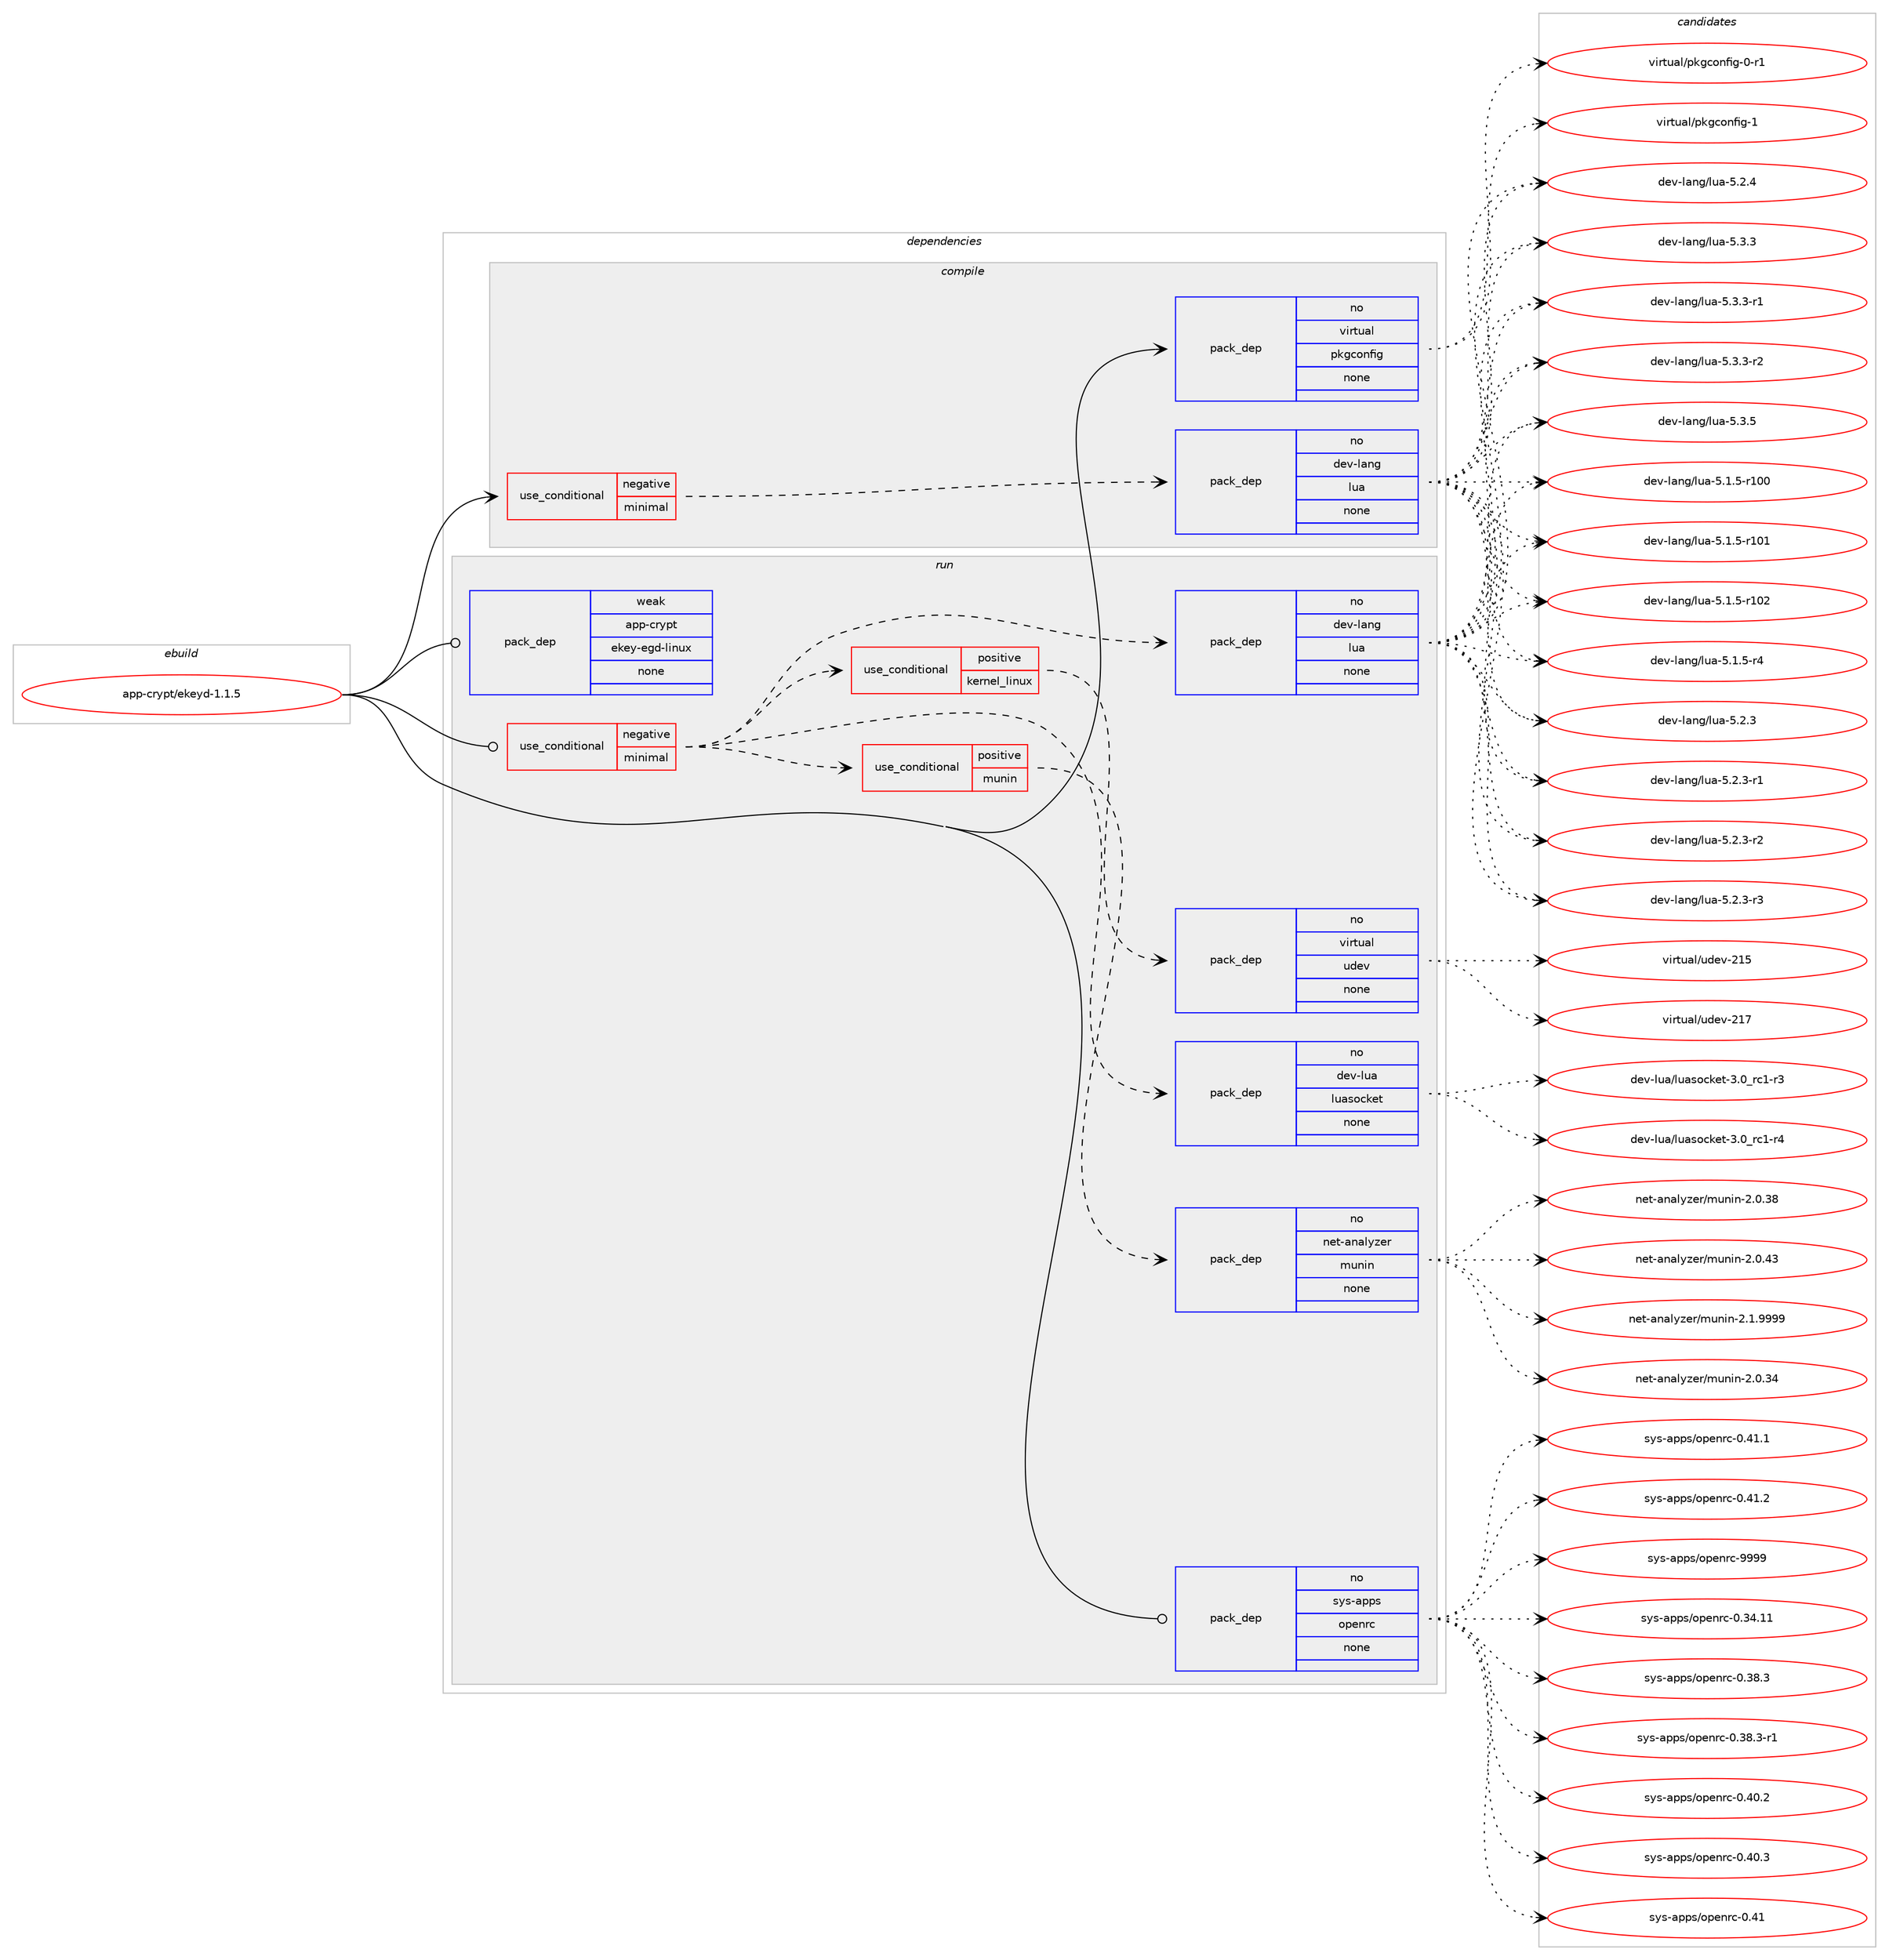 digraph prolog {

# *************
# Graph options
# *************

newrank=true;
concentrate=true;
compound=true;
graph [rankdir=LR,fontname=Helvetica,fontsize=10,ranksep=1.5];#, ranksep=2.5, nodesep=0.2];
edge  [arrowhead=vee];
node  [fontname=Helvetica,fontsize=10];

# **********
# The ebuild
# **********

subgraph cluster_leftcol {
color=gray;
rank=same;
label=<<i>ebuild</i>>;
id [label="app-crypt/ekeyd-1.1.5", color=red, width=4, href="../app-crypt/ekeyd-1.1.5.svg"];
}

# ****************
# The dependencies
# ****************

subgraph cluster_midcol {
color=gray;
label=<<i>dependencies</i>>;
subgraph cluster_compile {
fillcolor="#eeeeee";
style=filled;
label=<<i>compile</i>>;
subgraph cond347629 {
dependency1275461 [label=<<TABLE BORDER="0" CELLBORDER="1" CELLSPACING="0" CELLPADDING="4"><TR><TD ROWSPAN="3" CELLPADDING="10">use_conditional</TD></TR><TR><TD>negative</TD></TR><TR><TD>minimal</TD></TR></TABLE>>, shape=none, color=red];
subgraph pack908024 {
dependency1275462 [label=<<TABLE BORDER="0" CELLBORDER="1" CELLSPACING="0" CELLPADDING="4" WIDTH="220"><TR><TD ROWSPAN="6" CELLPADDING="30">pack_dep</TD></TR><TR><TD WIDTH="110">no</TD></TR><TR><TD>dev-lang</TD></TR><TR><TD>lua</TD></TR><TR><TD>none</TD></TR><TR><TD></TD></TR></TABLE>>, shape=none, color=blue];
}
dependency1275461:e -> dependency1275462:w [weight=20,style="dashed",arrowhead="vee"];
}
id:e -> dependency1275461:w [weight=20,style="solid",arrowhead="vee"];
subgraph pack908025 {
dependency1275463 [label=<<TABLE BORDER="0" CELLBORDER="1" CELLSPACING="0" CELLPADDING="4" WIDTH="220"><TR><TD ROWSPAN="6" CELLPADDING="30">pack_dep</TD></TR><TR><TD WIDTH="110">no</TD></TR><TR><TD>virtual</TD></TR><TR><TD>pkgconfig</TD></TR><TR><TD>none</TD></TR><TR><TD></TD></TR></TABLE>>, shape=none, color=blue];
}
id:e -> dependency1275463:w [weight=20,style="solid",arrowhead="vee"];
}
subgraph cluster_compileandrun {
fillcolor="#eeeeee";
style=filled;
label=<<i>compile and run</i>>;
}
subgraph cluster_run {
fillcolor="#eeeeee";
style=filled;
label=<<i>run</i>>;
subgraph cond347630 {
dependency1275464 [label=<<TABLE BORDER="0" CELLBORDER="1" CELLSPACING="0" CELLPADDING="4"><TR><TD ROWSPAN="3" CELLPADDING="10">use_conditional</TD></TR><TR><TD>negative</TD></TR><TR><TD>minimal</TD></TR></TABLE>>, shape=none, color=red];
subgraph pack908026 {
dependency1275465 [label=<<TABLE BORDER="0" CELLBORDER="1" CELLSPACING="0" CELLPADDING="4" WIDTH="220"><TR><TD ROWSPAN="6" CELLPADDING="30">pack_dep</TD></TR><TR><TD WIDTH="110">no</TD></TR><TR><TD>dev-lang</TD></TR><TR><TD>lua</TD></TR><TR><TD>none</TD></TR><TR><TD></TD></TR></TABLE>>, shape=none, color=blue];
}
dependency1275464:e -> dependency1275465:w [weight=20,style="dashed",arrowhead="vee"];
subgraph pack908027 {
dependency1275466 [label=<<TABLE BORDER="0" CELLBORDER="1" CELLSPACING="0" CELLPADDING="4" WIDTH="220"><TR><TD ROWSPAN="6" CELLPADDING="30">pack_dep</TD></TR><TR><TD WIDTH="110">no</TD></TR><TR><TD>dev-lua</TD></TR><TR><TD>luasocket</TD></TR><TR><TD>none</TD></TR><TR><TD></TD></TR></TABLE>>, shape=none, color=blue];
}
dependency1275464:e -> dependency1275466:w [weight=20,style="dashed",arrowhead="vee"];
subgraph cond347631 {
dependency1275467 [label=<<TABLE BORDER="0" CELLBORDER="1" CELLSPACING="0" CELLPADDING="4"><TR><TD ROWSPAN="3" CELLPADDING="10">use_conditional</TD></TR><TR><TD>positive</TD></TR><TR><TD>kernel_linux</TD></TR></TABLE>>, shape=none, color=red];
subgraph pack908028 {
dependency1275468 [label=<<TABLE BORDER="0" CELLBORDER="1" CELLSPACING="0" CELLPADDING="4" WIDTH="220"><TR><TD ROWSPAN="6" CELLPADDING="30">pack_dep</TD></TR><TR><TD WIDTH="110">no</TD></TR><TR><TD>virtual</TD></TR><TR><TD>udev</TD></TR><TR><TD>none</TD></TR><TR><TD></TD></TR></TABLE>>, shape=none, color=blue];
}
dependency1275467:e -> dependency1275468:w [weight=20,style="dashed",arrowhead="vee"];
}
dependency1275464:e -> dependency1275467:w [weight=20,style="dashed",arrowhead="vee"];
subgraph cond347632 {
dependency1275469 [label=<<TABLE BORDER="0" CELLBORDER="1" CELLSPACING="0" CELLPADDING="4"><TR><TD ROWSPAN="3" CELLPADDING="10">use_conditional</TD></TR><TR><TD>positive</TD></TR><TR><TD>munin</TD></TR></TABLE>>, shape=none, color=red];
subgraph pack908029 {
dependency1275470 [label=<<TABLE BORDER="0" CELLBORDER="1" CELLSPACING="0" CELLPADDING="4" WIDTH="220"><TR><TD ROWSPAN="6" CELLPADDING="30">pack_dep</TD></TR><TR><TD WIDTH="110">no</TD></TR><TR><TD>net-analyzer</TD></TR><TR><TD>munin</TD></TR><TR><TD>none</TD></TR><TR><TD></TD></TR></TABLE>>, shape=none, color=blue];
}
dependency1275469:e -> dependency1275470:w [weight=20,style="dashed",arrowhead="vee"];
}
dependency1275464:e -> dependency1275469:w [weight=20,style="dashed",arrowhead="vee"];
}
id:e -> dependency1275464:w [weight=20,style="solid",arrowhead="odot"];
subgraph pack908030 {
dependency1275471 [label=<<TABLE BORDER="0" CELLBORDER="1" CELLSPACING="0" CELLPADDING="4" WIDTH="220"><TR><TD ROWSPAN="6" CELLPADDING="30">pack_dep</TD></TR><TR><TD WIDTH="110">no</TD></TR><TR><TD>sys-apps</TD></TR><TR><TD>openrc</TD></TR><TR><TD>none</TD></TR><TR><TD></TD></TR></TABLE>>, shape=none, color=blue];
}
id:e -> dependency1275471:w [weight=20,style="solid",arrowhead="odot"];
subgraph pack908031 {
dependency1275472 [label=<<TABLE BORDER="0" CELLBORDER="1" CELLSPACING="0" CELLPADDING="4" WIDTH="220"><TR><TD ROWSPAN="6" CELLPADDING="30">pack_dep</TD></TR><TR><TD WIDTH="110">weak</TD></TR><TR><TD>app-crypt</TD></TR><TR><TD>ekey-egd-linux</TD></TR><TR><TD>none</TD></TR><TR><TD></TD></TR></TABLE>>, shape=none, color=blue];
}
id:e -> dependency1275472:w [weight=20,style="solid",arrowhead="odot"];
}
}

# **************
# The candidates
# **************

subgraph cluster_choices {
rank=same;
color=gray;
label=<<i>candidates</i>>;

subgraph choice908024 {
color=black;
nodesep=1;
choice1001011184510897110103471081179745534649465345114494848 [label="dev-lang/lua-5.1.5-r100", color=red, width=4,href="../dev-lang/lua-5.1.5-r100.svg"];
choice1001011184510897110103471081179745534649465345114494849 [label="dev-lang/lua-5.1.5-r101", color=red, width=4,href="../dev-lang/lua-5.1.5-r101.svg"];
choice1001011184510897110103471081179745534649465345114494850 [label="dev-lang/lua-5.1.5-r102", color=red, width=4,href="../dev-lang/lua-5.1.5-r102.svg"];
choice100101118451089711010347108117974553464946534511452 [label="dev-lang/lua-5.1.5-r4", color=red, width=4,href="../dev-lang/lua-5.1.5-r4.svg"];
choice10010111845108971101034710811797455346504651 [label="dev-lang/lua-5.2.3", color=red, width=4,href="../dev-lang/lua-5.2.3.svg"];
choice100101118451089711010347108117974553465046514511449 [label="dev-lang/lua-5.2.3-r1", color=red, width=4,href="../dev-lang/lua-5.2.3-r1.svg"];
choice100101118451089711010347108117974553465046514511450 [label="dev-lang/lua-5.2.3-r2", color=red, width=4,href="../dev-lang/lua-5.2.3-r2.svg"];
choice100101118451089711010347108117974553465046514511451 [label="dev-lang/lua-5.2.3-r3", color=red, width=4,href="../dev-lang/lua-5.2.3-r3.svg"];
choice10010111845108971101034710811797455346504652 [label="dev-lang/lua-5.2.4", color=red, width=4,href="../dev-lang/lua-5.2.4.svg"];
choice10010111845108971101034710811797455346514651 [label="dev-lang/lua-5.3.3", color=red, width=4,href="../dev-lang/lua-5.3.3.svg"];
choice100101118451089711010347108117974553465146514511449 [label="dev-lang/lua-5.3.3-r1", color=red, width=4,href="../dev-lang/lua-5.3.3-r1.svg"];
choice100101118451089711010347108117974553465146514511450 [label="dev-lang/lua-5.3.3-r2", color=red, width=4,href="../dev-lang/lua-5.3.3-r2.svg"];
choice10010111845108971101034710811797455346514653 [label="dev-lang/lua-5.3.5", color=red, width=4,href="../dev-lang/lua-5.3.5.svg"];
dependency1275462:e -> choice1001011184510897110103471081179745534649465345114494848:w [style=dotted,weight="100"];
dependency1275462:e -> choice1001011184510897110103471081179745534649465345114494849:w [style=dotted,weight="100"];
dependency1275462:e -> choice1001011184510897110103471081179745534649465345114494850:w [style=dotted,weight="100"];
dependency1275462:e -> choice100101118451089711010347108117974553464946534511452:w [style=dotted,weight="100"];
dependency1275462:e -> choice10010111845108971101034710811797455346504651:w [style=dotted,weight="100"];
dependency1275462:e -> choice100101118451089711010347108117974553465046514511449:w [style=dotted,weight="100"];
dependency1275462:e -> choice100101118451089711010347108117974553465046514511450:w [style=dotted,weight="100"];
dependency1275462:e -> choice100101118451089711010347108117974553465046514511451:w [style=dotted,weight="100"];
dependency1275462:e -> choice10010111845108971101034710811797455346504652:w [style=dotted,weight="100"];
dependency1275462:e -> choice10010111845108971101034710811797455346514651:w [style=dotted,weight="100"];
dependency1275462:e -> choice100101118451089711010347108117974553465146514511449:w [style=dotted,weight="100"];
dependency1275462:e -> choice100101118451089711010347108117974553465146514511450:w [style=dotted,weight="100"];
dependency1275462:e -> choice10010111845108971101034710811797455346514653:w [style=dotted,weight="100"];
}
subgraph choice908025 {
color=black;
nodesep=1;
choice11810511411611797108471121071039911111010210510345484511449 [label="virtual/pkgconfig-0-r1", color=red, width=4,href="../virtual/pkgconfig-0-r1.svg"];
choice1181051141161179710847112107103991111101021051034549 [label="virtual/pkgconfig-1", color=red, width=4,href="../virtual/pkgconfig-1.svg"];
dependency1275463:e -> choice11810511411611797108471121071039911111010210510345484511449:w [style=dotted,weight="100"];
dependency1275463:e -> choice1181051141161179710847112107103991111101021051034549:w [style=dotted,weight="100"];
}
subgraph choice908026 {
color=black;
nodesep=1;
choice1001011184510897110103471081179745534649465345114494848 [label="dev-lang/lua-5.1.5-r100", color=red, width=4,href="../dev-lang/lua-5.1.5-r100.svg"];
choice1001011184510897110103471081179745534649465345114494849 [label="dev-lang/lua-5.1.5-r101", color=red, width=4,href="../dev-lang/lua-5.1.5-r101.svg"];
choice1001011184510897110103471081179745534649465345114494850 [label="dev-lang/lua-5.1.5-r102", color=red, width=4,href="../dev-lang/lua-5.1.5-r102.svg"];
choice100101118451089711010347108117974553464946534511452 [label="dev-lang/lua-5.1.5-r4", color=red, width=4,href="../dev-lang/lua-5.1.5-r4.svg"];
choice10010111845108971101034710811797455346504651 [label="dev-lang/lua-5.2.3", color=red, width=4,href="../dev-lang/lua-5.2.3.svg"];
choice100101118451089711010347108117974553465046514511449 [label="dev-lang/lua-5.2.3-r1", color=red, width=4,href="../dev-lang/lua-5.2.3-r1.svg"];
choice100101118451089711010347108117974553465046514511450 [label="dev-lang/lua-5.2.3-r2", color=red, width=4,href="../dev-lang/lua-5.2.3-r2.svg"];
choice100101118451089711010347108117974553465046514511451 [label="dev-lang/lua-5.2.3-r3", color=red, width=4,href="../dev-lang/lua-5.2.3-r3.svg"];
choice10010111845108971101034710811797455346504652 [label="dev-lang/lua-5.2.4", color=red, width=4,href="../dev-lang/lua-5.2.4.svg"];
choice10010111845108971101034710811797455346514651 [label="dev-lang/lua-5.3.3", color=red, width=4,href="../dev-lang/lua-5.3.3.svg"];
choice100101118451089711010347108117974553465146514511449 [label="dev-lang/lua-5.3.3-r1", color=red, width=4,href="../dev-lang/lua-5.3.3-r1.svg"];
choice100101118451089711010347108117974553465146514511450 [label="dev-lang/lua-5.3.3-r2", color=red, width=4,href="../dev-lang/lua-5.3.3-r2.svg"];
choice10010111845108971101034710811797455346514653 [label="dev-lang/lua-5.3.5", color=red, width=4,href="../dev-lang/lua-5.3.5.svg"];
dependency1275465:e -> choice1001011184510897110103471081179745534649465345114494848:w [style=dotted,weight="100"];
dependency1275465:e -> choice1001011184510897110103471081179745534649465345114494849:w [style=dotted,weight="100"];
dependency1275465:e -> choice1001011184510897110103471081179745534649465345114494850:w [style=dotted,weight="100"];
dependency1275465:e -> choice100101118451089711010347108117974553464946534511452:w [style=dotted,weight="100"];
dependency1275465:e -> choice10010111845108971101034710811797455346504651:w [style=dotted,weight="100"];
dependency1275465:e -> choice100101118451089711010347108117974553465046514511449:w [style=dotted,weight="100"];
dependency1275465:e -> choice100101118451089711010347108117974553465046514511450:w [style=dotted,weight="100"];
dependency1275465:e -> choice100101118451089711010347108117974553465046514511451:w [style=dotted,weight="100"];
dependency1275465:e -> choice10010111845108971101034710811797455346504652:w [style=dotted,weight="100"];
dependency1275465:e -> choice10010111845108971101034710811797455346514651:w [style=dotted,weight="100"];
dependency1275465:e -> choice100101118451089711010347108117974553465146514511449:w [style=dotted,weight="100"];
dependency1275465:e -> choice100101118451089711010347108117974553465146514511450:w [style=dotted,weight="100"];
dependency1275465:e -> choice10010111845108971101034710811797455346514653:w [style=dotted,weight="100"];
}
subgraph choice908027 {
color=black;
nodesep=1;
choice1001011184510811797471081179711511199107101116455146489511499494511451 [label="dev-lua/luasocket-3.0_rc1-r3", color=red, width=4,href="../dev-lua/luasocket-3.0_rc1-r3.svg"];
choice1001011184510811797471081179711511199107101116455146489511499494511452 [label="dev-lua/luasocket-3.0_rc1-r4", color=red, width=4,href="../dev-lua/luasocket-3.0_rc1-r4.svg"];
dependency1275466:e -> choice1001011184510811797471081179711511199107101116455146489511499494511451:w [style=dotted,weight="100"];
dependency1275466:e -> choice1001011184510811797471081179711511199107101116455146489511499494511452:w [style=dotted,weight="100"];
}
subgraph choice908028 {
color=black;
nodesep=1;
choice118105114116117971084711710010111845504953 [label="virtual/udev-215", color=red, width=4,href="../virtual/udev-215.svg"];
choice118105114116117971084711710010111845504955 [label="virtual/udev-217", color=red, width=4,href="../virtual/udev-217.svg"];
dependency1275468:e -> choice118105114116117971084711710010111845504953:w [style=dotted,weight="100"];
dependency1275468:e -> choice118105114116117971084711710010111845504955:w [style=dotted,weight="100"];
}
subgraph choice908029 {
color=black;
nodesep=1;
choice1101011164597110971081211221011144710911711010511045504648465152 [label="net-analyzer/munin-2.0.34", color=red, width=4,href="../net-analyzer/munin-2.0.34.svg"];
choice1101011164597110971081211221011144710911711010511045504648465156 [label="net-analyzer/munin-2.0.38", color=red, width=4,href="../net-analyzer/munin-2.0.38.svg"];
choice1101011164597110971081211221011144710911711010511045504648465251 [label="net-analyzer/munin-2.0.43", color=red, width=4,href="../net-analyzer/munin-2.0.43.svg"];
choice11010111645971109710812112210111447109117110105110455046494657575757 [label="net-analyzer/munin-2.1.9999", color=red, width=4,href="../net-analyzer/munin-2.1.9999.svg"];
dependency1275470:e -> choice1101011164597110971081211221011144710911711010511045504648465152:w [style=dotted,weight="100"];
dependency1275470:e -> choice1101011164597110971081211221011144710911711010511045504648465156:w [style=dotted,weight="100"];
dependency1275470:e -> choice1101011164597110971081211221011144710911711010511045504648465251:w [style=dotted,weight="100"];
dependency1275470:e -> choice11010111645971109710812112210111447109117110105110455046494657575757:w [style=dotted,weight="100"];
}
subgraph choice908030 {
color=black;
nodesep=1;
choice115121115459711211211547111112101110114994548465152464949 [label="sys-apps/openrc-0.34.11", color=red, width=4,href="../sys-apps/openrc-0.34.11.svg"];
choice1151211154597112112115471111121011101149945484651564651 [label="sys-apps/openrc-0.38.3", color=red, width=4,href="../sys-apps/openrc-0.38.3.svg"];
choice11512111545971121121154711111210111011499454846515646514511449 [label="sys-apps/openrc-0.38.3-r1", color=red, width=4,href="../sys-apps/openrc-0.38.3-r1.svg"];
choice1151211154597112112115471111121011101149945484652484650 [label="sys-apps/openrc-0.40.2", color=red, width=4,href="../sys-apps/openrc-0.40.2.svg"];
choice1151211154597112112115471111121011101149945484652484651 [label="sys-apps/openrc-0.40.3", color=red, width=4,href="../sys-apps/openrc-0.40.3.svg"];
choice115121115459711211211547111112101110114994548465249 [label="sys-apps/openrc-0.41", color=red, width=4,href="../sys-apps/openrc-0.41.svg"];
choice1151211154597112112115471111121011101149945484652494649 [label="sys-apps/openrc-0.41.1", color=red, width=4,href="../sys-apps/openrc-0.41.1.svg"];
choice1151211154597112112115471111121011101149945484652494650 [label="sys-apps/openrc-0.41.2", color=red, width=4,href="../sys-apps/openrc-0.41.2.svg"];
choice115121115459711211211547111112101110114994557575757 [label="sys-apps/openrc-9999", color=red, width=4,href="../sys-apps/openrc-9999.svg"];
dependency1275471:e -> choice115121115459711211211547111112101110114994548465152464949:w [style=dotted,weight="100"];
dependency1275471:e -> choice1151211154597112112115471111121011101149945484651564651:w [style=dotted,weight="100"];
dependency1275471:e -> choice11512111545971121121154711111210111011499454846515646514511449:w [style=dotted,weight="100"];
dependency1275471:e -> choice1151211154597112112115471111121011101149945484652484650:w [style=dotted,weight="100"];
dependency1275471:e -> choice1151211154597112112115471111121011101149945484652484651:w [style=dotted,weight="100"];
dependency1275471:e -> choice115121115459711211211547111112101110114994548465249:w [style=dotted,weight="100"];
dependency1275471:e -> choice1151211154597112112115471111121011101149945484652494649:w [style=dotted,weight="100"];
dependency1275471:e -> choice1151211154597112112115471111121011101149945484652494650:w [style=dotted,weight="100"];
dependency1275471:e -> choice115121115459711211211547111112101110114994557575757:w [style=dotted,weight="100"];
}
subgraph choice908031 {
color=black;
nodesep=1;
}
}

}
